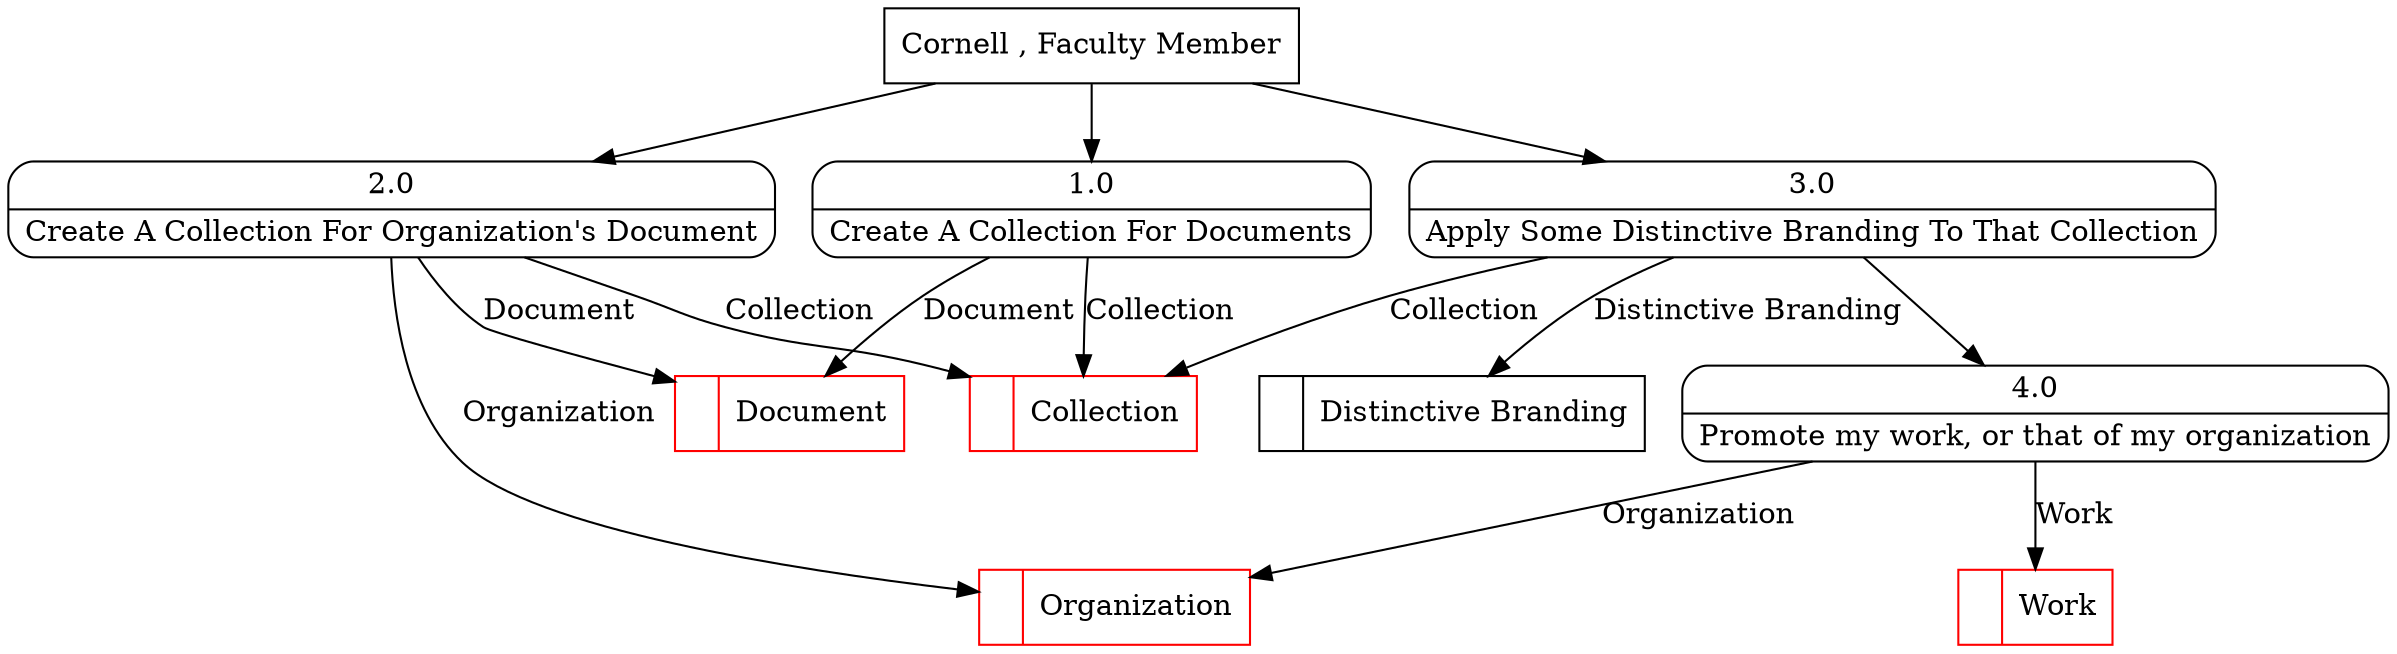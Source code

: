 digraph dfd2{ 
node[shape=record]
200 [label="<f0>  |<f1> Document " color=red];
201 [label="<f0>  |<f1> Collection " color=red];
202 [label="<f0>  |<f1> Organization " color=red];
203 [label="<f0>  |<f1> Distinctive Branding " ];
204 [label="Cornell , Faculty Member" shape=box];
205 [label="{<f0> 1.0|<f1> Create A Collection For Documents }" shape=Mrecord];
206 [label="{<f0> 2.0|<f1> Create A Collection For Organization's Document }" shape=Mrecord];
207 [label="{<f0> 3.0|<f1> Apply Some Distinctive Branding To That Collection }" shape=Mrecord];
4 [label="{<f0> 4.0|<f1> Promote my work, or that of my organization }" shape=Mrecord];
207 -> 4
1001 [label="<f0>  |<f1> Work " color=red];
4 -> 1001 [label="Work"]
4 -> 202  [label="Organization"]
204 -> 205
204 -> 206
204 -> 207
205 -> 201 [label="Collection"]
205 -> 200 [label="Document"]
206 -> 200 [label="Document"]
206 -> 201 [label="Collection"]
207 -> 203 [label="Distinctive Branding"]
207 -> 201 [label="Collection"]
206 -> 202 [label="Organization"]
}